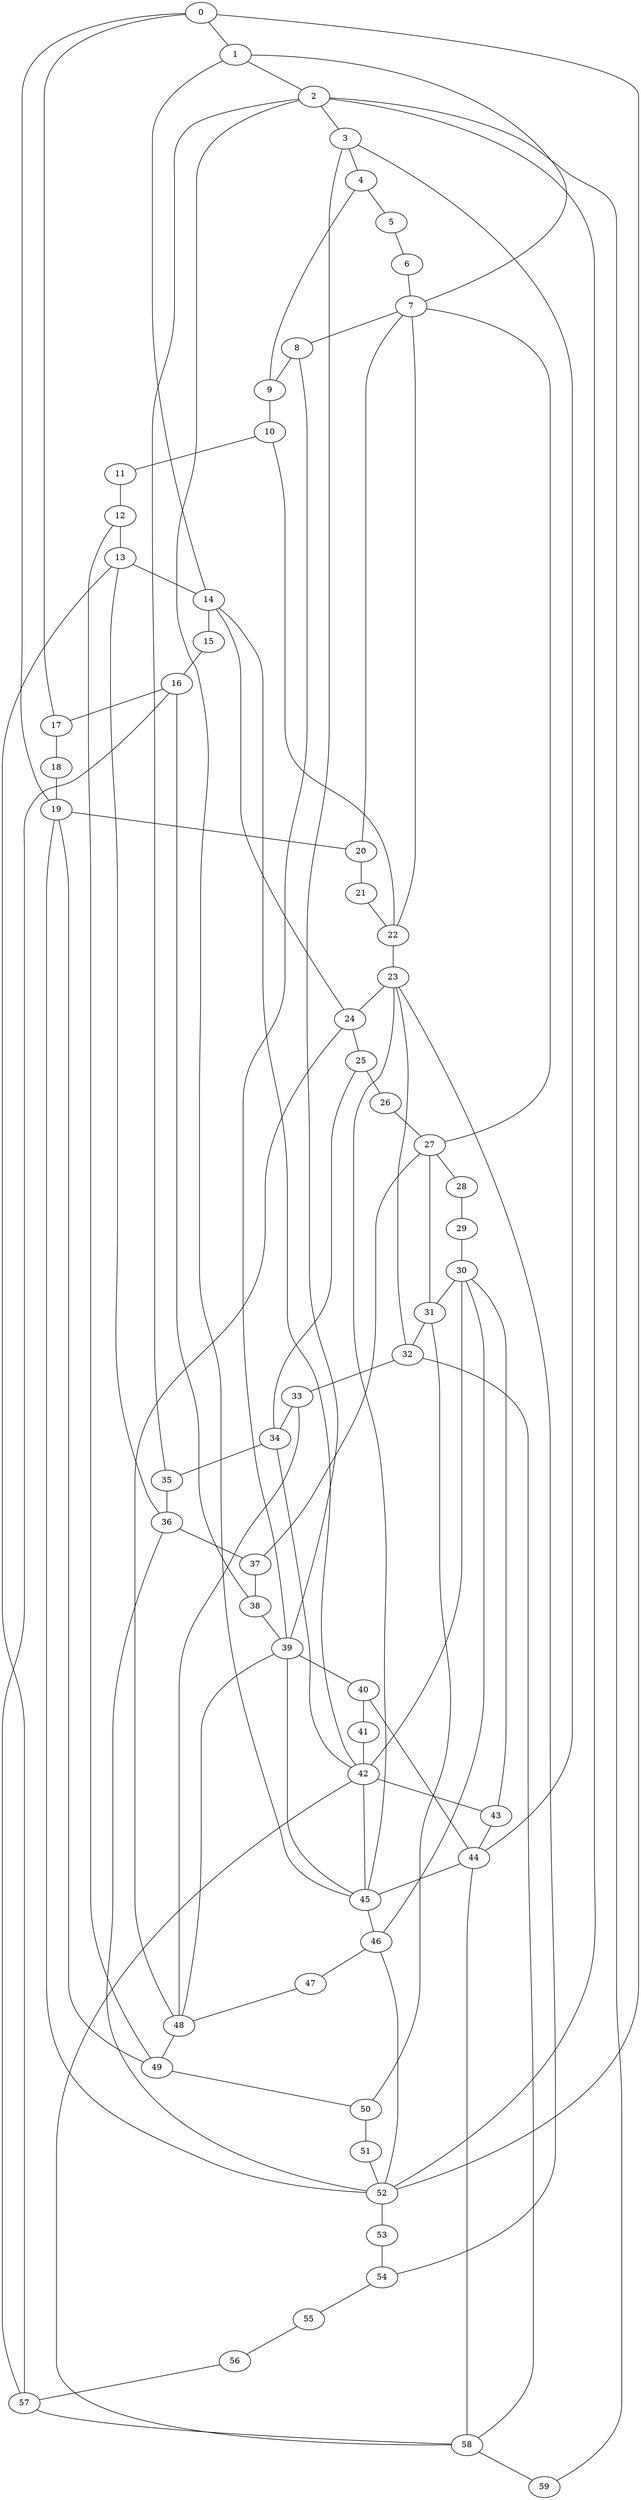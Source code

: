 
graph graphname {
    0 -- 1
0 -- 17
0 -- 19
0 -- 52
1 -- 2
1 -- 14
1 -- 7
2 -- 3
2 -- 45
2 -- 59
2 -- 52
2 -- 35
3 -- 4
3 -- 44
3 -- 39
4 -- 5
4 -- 9
5 -- 6
6 -- 7
7 -- 8
7 -- 20
7 -- 27
7 -- 22
8 -- 9
8 -- 39
9 -- 10
10 -- 11
10 -- 22
11 -- 12
12 -- 13
12 -- 49
13 -- 14
13 -- 57
13 -- 36
14 -- 15
14 -- 42
14 -- 24
15 -- 16
16 -- 17
16 -- 57
16 -- 38
17 -- 18
18 -- 19
19 -- 20
19 -- 49
19 -- 52
20 -- 21
21 -- 22
22 -- 23
23 -- 24
23 -- 32
23 -- 45
23 -- 54
24 -- 25
24 -- 48
25 -- 26
25 -- 34
26 -- 27
27 -- 28
27 -- 37
27 -- 31
28 -- 29
29 -- 30
30 -- 31
30 -- 46
30 -- 42
30 -- 43
31 -- 32
31 -- 50
32 -- 33
32 -- 58
33 -- 34
33 -- 48
34 -- 35
34 -- 42
35 -- 36
36 -- 37
36 -- 52
37 -- 38
38 -- 39
39 -- 40
39 -- 45
39 -- 48
40 -- 41
40 -- 44
41 -- 42
42 -- 43
42 -- 58
42 -- 45
43 -- 44
44 -- 45
44 -- 58
45 -- 46
46 -- 47
46 -- 52
47 -- 48
48 -- 49
49 -- 50
50 -- 51
51 -- 52
52 -- 53
53 -- 54
54 -- 55
55 -- 56
56 -- 57
57 -- 58
58 -- 59

}
